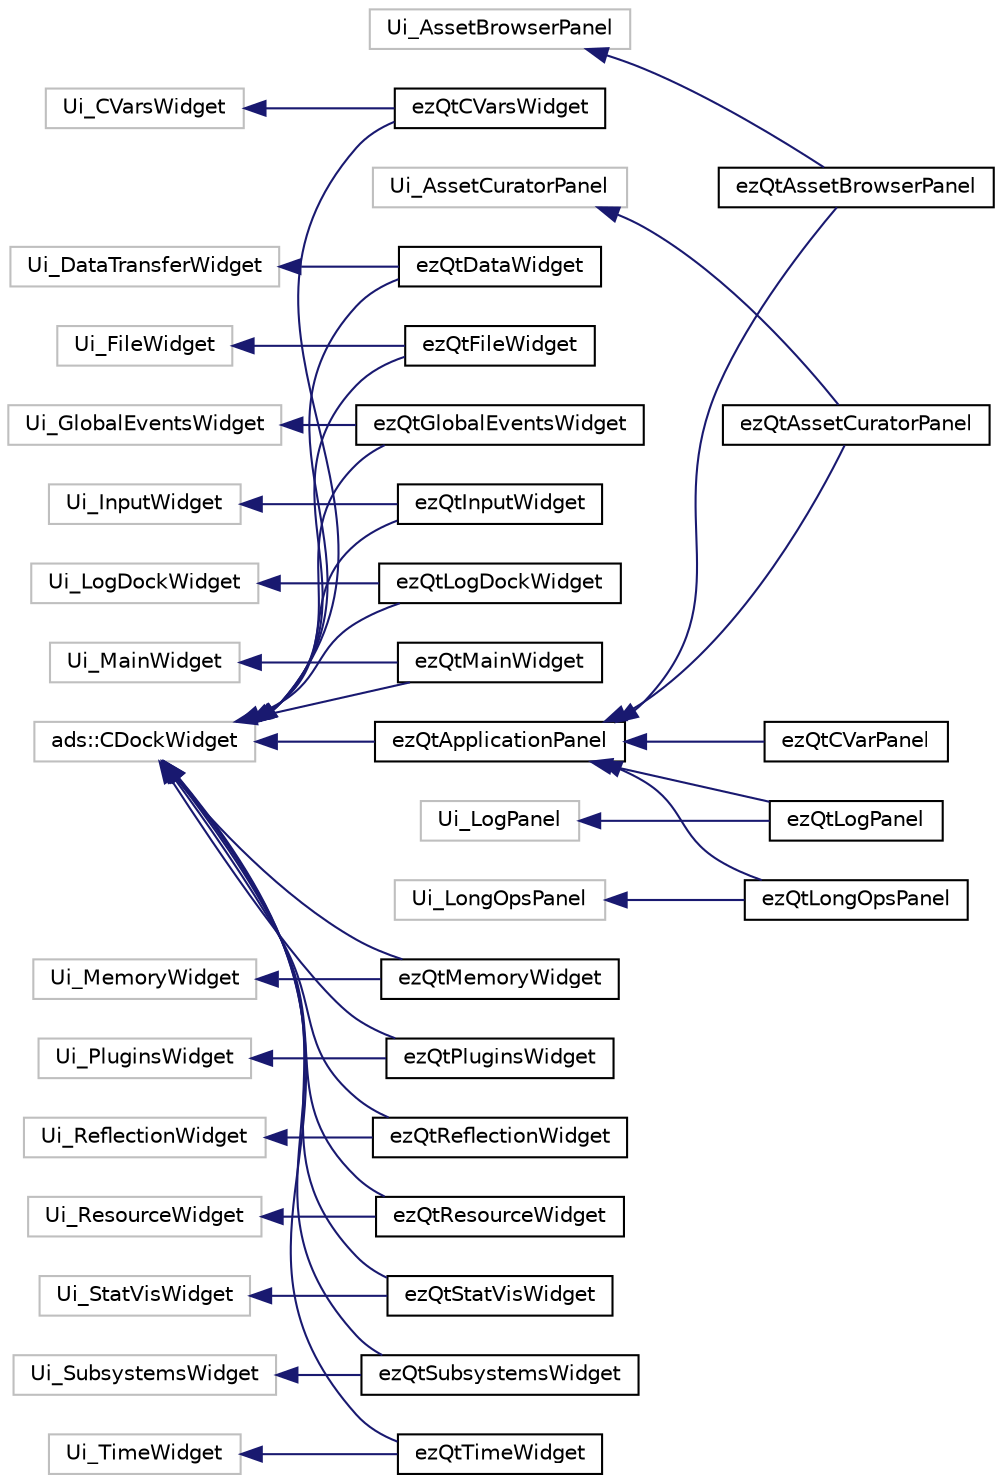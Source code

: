 digraph "Graphical Class Hierarchy"
{
 // LATEX_PDF_SIZE
  edge [fontname="Helvetica",fontsize="10",labelfontname="Helvetica",labelfontsize="10"];
  node [fontname="Helvetica",fontsize="10",shape=record];
  rankdir="LR";
  Node53 [label="ads::CDockWidget",height=0.2,width=0.4,color="grey75", fillcolor="white", style="filled",tooltip=" "];
  Node53 -> Node0 [dir="back",color="midnightblue",fontsize="10",style="solid",fontname="Helvetica"];
  Node0 [label="ezQtApplicationPanel",height=0.2,width=0.4,color="black", fillcolor="white", style="filled",URL="$d7/d1d/classez_qt_application_panel.htm",tooltip="Base class for all panels that are supposed to be application wide (not tied to some document)."];
  Node0 -> Node1 [dir="back",color="midnightblue",fontsize="10",style="solid",fontname="Helvetica"];
  Node1 [label="ezQtAssetBrowserPanel",height=0.2,width=0.4,color="black", fillcolor="white", style="filled",URL="$dc/df0/classez_qt_asset_browser_panel.htm",tooltip="The application wide panel that shows and asset browser."];
  Node0 -> Node2 [dir="back",color="midnightblue",fontsize="10",style="solid",fontname="Helvetica"];
  Node2 [label="ezQtAssetCuratorPanel",height=0.2,width=0.4,color="black", fillcolor="white", style="filled",URL="$dd/d3c/classez_qt_asset_curator_panel.htm",tooltip=" "];
  Node0 -> Node3 [dir="back",color="midnightblue",fontsize="10",style="solid",fontname="Helvetica"];
  Node3 [label="ezQtCVarPanel",height=0.2,width=0.4,color="black", fillcolor="white", style="filled",URL="$da/dab/classez_qt_c_var_panel.htm",tooltip=" "];
  Node0 -> Node4 [dir="back",color="midnightblue",fontsize="10",style="solid",fontname="Helvetica"];
  Node4 [label="ezQtLogPanel",height=0.2,width=0.4,color="black", fillcolor="white", style="filled",URL="$d7/dd1/classez_qt_log_panel.htm",tooltip="The application wide panel that shows the engine log output and the editor log output."];
  Node0 -> Node5 [dir="back",color="midnightblue",fontsize="10",style="solid",fontname="Helvetica"];
  Node5 [label="ezQtLongOpsPanel",height=0.2,width=0.4,color="black", fillcolor="white", style="filled",URL="$d6/de6/classez_qt_long_ops_panel.htm",tooltip="This panel listens to events from ezLongOpControllerManager and displays all currently known long ope..."];
  Node53 -> Node60 [dir="back",color="midnightblue",fontsize="10",style="solid",fontname="Helvetica"];
  Node60 [label="ezQtCVarsWidget",height=0.2,width=0.4,color="black", fillcolor="white", style="filled",URL="$d8/ded/classez_qt_c_vars_widget.htm",tooltip=" "];
  Node53 -> Node61 [dir="back",color="midnightblue",fontsize="10",style="solid",fontname="Helvetica"];
  Node61 [label="ezQtDataWidget",height=0.2,width=0.4,color="black", fillcolor="white", style="filled",URL="$d6/dec/classez_qt_data_widget.htm",tooltip=" "];
  Node53 -> Node62 [dir="back",color="midnightblue",fontsize="10",style="solid",fontname="Helvetica"];
  Node62 [label="ezQtFileWidget",height=0.2,width=0.4,color="black", fillcolor="white", style="filled",URL="$d0/d1b/classez_qt_file_widget.htm",tooltip=" "];
  Node53 -> Node63 [dir="back",color="midnightblue",fontsize="10",style="solid",fontname="Helvetica"];
  Node63 [label="ezQtGlobalEventsWidget",height=0.2,width=0.4,color="black", fillcolor="white", style="filled",URL="$de/d78/classez_qt_global_events_widget.htm",tooltip=" "];
  Node53 -> Node64 [dir="back",color="midnightblue",fontsize="10",style="solid",fontname="Helvetica"];
  Node64 [label="ezQtInputWidget",height=0.2,width=0.4,color="black", fillcolor="white", style="filled",URL="$de/dd3/classez_qt_input_widget.htm",tooltip=" "];
  Node53 -> Node65 [dir="back",color="midnightblue",fontsize="10",style="solid",fontname="Helvetica"];
  Node65 [label="ezQtLogDockWidget",height=0.2,width=0.4,color="black", fillcolor="white", style="filled",URL="$df/d57/classez_qt_log_dock_widget.htm",tooltip=" "];
  Node53 -> Node66 [dir="back",color="midnightblue",fontsize="10",style="solid",fontname="Helvetica"];
  Node66 [label="ezQtMainWidget",height=0.2,width=0.4,color="black", fillcolor="white", style="filled",URL="$d2/dbe/classez_qt_main_widget.htm",tooltip=" "];
  Node53 -> Node67 [dir="back",color="midnightblue",fontsize="10",style="solid",fontname="Helvetica"];
  Node67 [label="ezQtMemoryWidget",height=0.2,width=0.4,color="black", fillcolor="white", style="filled",URL="$d2/d61/classez_qt_memory_widget.htm",tooltip=" "];
  Node53 -> Node68 [dir="back",color="midnightblue",fontsize="10",style="solid",fontname="Helvetica"];
  Node68 [label="ezQtPluginsWidget",height=0.2,width=0.4,color="black", fillcolor="white", style="filled",URL="$d7/d15/classez_qt_plugins_widget.htm",tooltip=" "];
  Node53 -> Node69 [dir="back",color="midnightblue",fontsize="10",style="solid",fontname="Helvetica"];
  Node69 [label="ezQtReflectionWidget",height=0.2,width=0.4,color="black", fillcolor="white", style="filled",URL="$d7/d70/classez_qt_reflection_widget.htm",tooltip=" "];
  Node53 -> Node70 [dir="back",color="midnightblue",fontsize="10",style="solid",fontname="Helvetica"];
  Node70 [label="ezQtResourceWidget",height=0.2,width=0.4,color="black", fillcolor="white", style="filled",URL="$da/dc7/classez_qt_resource_widget.htm",tooltip=" "];
  Node53 -> Node71 [dir="back",color="midnightblue",fontsize="10",style="solid",fontname="Helvetica"];
  Node71 [label="ezQtStatVisWidget",height=0.2,width=0.4,color="black", fillcolor="white", style="filled",URL="$d8/d10/classez_qt_stat_vis_widget.htm",tooltip=" "];
  Node53 -> Node72 [dir="back",color="midnightblue",fontsize="10",style="solid",fontname="Helvetica"];
  Node72 [label="ezQtSubsystemsWidget",height=0.2,width=0.4,color="black", fillcolor="white", style="filled",URL="$db/d39/classez_qt_subsystems_widget.htm",tooltip=" "];
  Node53 -> Node73 [dir="back",color="midnightblue",fontsize="10",style="solid",fontname="Helvetica"];
  Node73 [label="ezQtTimeWidget",height=0.2,width=0.4,color="black", fillcolor="white", style="filled",URL="$d5/d38/classez_qt_time_widget.htm",tooltip=" "];
  Node4218 [label="Ui_AssetBrowserPanel",height=0.2,width=0.4,color="grey75", fillcolor="white", style="filled",tooltip=" "];
  Node4218 -> Node1 [dir="back",color="midnightblue",fontsize="10",style="solid",fontname="Helvetica"];
  Node4220 [label="Ui_AssetCuratorPanel",height=0.2,width=0.4,color="grey75", fillcolor="white", style="filled",tooltip=" "];
  Node4220 -> Node2 [dir="back",color="midnightblue",fontsize="10",style="solid",fontname="Helvetica"];
  Node4226 [label="Ui_CVarsWidget",height=0.2,width=0.4,color="grey75", fillcolor="white", style="filled",tooltip=" "];
  Node4226 -> Node60 [dir="back",color="midnightblue",fontsize="10",style="solid",fontname="Helvetica"];
  Node4228 [label="Ui_DataTransferWidget",height=0.2,width=0.4,color="grey75", fillcolor="white", style="filled",tooltip=" "];
  Node4228 -> Node61 [dir="back",color="midnightblue",fontsize="10",style="solid",fontname="Helvetica"];
  Node4247 [label="Ui_FileWidget",height=0.2,width=0.4,color="grey75", fillcolor="white", style="filled",tooltip=" "];
  Node4247 -> Node62 [dir="back",color="midnightblue",fontsize="10",style="solid",fontname="Helvetica"];
  Node4249 [label="Ui_GlobalEventsWidget",height=0.2,width=0.4,color="grey75", fillcolor="white", style="filled",tooltip=" "];
  Node4249 -> Node63 [dir="back",color="midnightblue",fontsize="10",style="solid",fontname="Helvetica"];
  Node4252 [label="Ui_InputWidget",height=0.2,width=0.4,color="grey75", fillcolor="white", style="filled",tooltip=" "];
  Node4252 -> Node64 [dir="back",color="midnightblue",fontsize="10",style="solid",fontname="Helvetica"];
  Node4253 [label="Ui_LogDockWidget",height=0.2,width=0.4,color="grey75", fillcolor="white", style="filled",tooltip=" "];
  Node4253 -> Node65 [dir="back",color="midnightblue",fontsize="10",style="solid",fontname="Helvetica"];
  Node4254 [label="Ui_LogPanel",height=0.2,width=0.4,color="grey75", fillcolor="white", style="filled",tooltip=" "];
  Node4254 -> Node4 [dir="back",color="midnightblue",fontsize="10",style="solid",fontname="Helvetica"];
  Node4256 [label="Ui_LongOpsPanel",height=0.2,width=0.4,color="grey75", fillcolor="white", style="filled",tooltip=" "];
  Node4256 -> Node5 [dir="back",color="midnightblue",fontsize="10",style="solid",fontname="Helvetica"];
  Node4257 [label="Ui_MainWidget",height=0.2,width=0.4,color="grey75", fillcolor="white", style="filled",tooltip=" "];
  Node4257 -> Node66 [dir="back",color="midnightblue",fontsize="10",style="solid",fontname="Helvetica"];
  Node4259 [label="Ui_MemoryWidget",height=0.2,width=0.4,color="grey75", fillcolor="white", style="filled",tooltip=" "];
  Node4259 -> Node67 [dir="back",color="midnightblue",fontsize="10",style="solid",fontname="Helvetica"];
  Node4262 [label="Ui_PluginsWidget",height=0.2,width=0.4,color="grey75", fillcolor="white", style="filled",tooltip=" "];
  Node4262 -> Node68 [dir="back",color="midnightblue",fontsize="10",style="solid",fontname="Helvetica"];
  Node4264 [label="Ui_ReflectionWidget",height=0.2,width=0.4,color="grey75", fillcolor="white", style="filled",tooltip=" "];
  Node4264 -> Node69 [dir="back",color="midnightblue",fontsize="10",style="solid",fontname="Helvetica"];
  Node4265 [label="Ui_ResourceWidget",height=0.2,width=0.4,color="grey75", fillcolor="white", style="filled",tooltip=" "];
  Node4265 -> Node70 [dir="back",color="midnightblue",fontsize="10",style="solid",fontname="Helvetica"];
  Node4269 [label="Ui_StatVisWidget",height=0.2,width=0.4,color="grey75", fillcolor="white", style="filled",tooltip=" "];
  Node4269 -> Node71 [dir="back",color="midnightblue",fontsize="10",style="solid",fontname="Helvetica"];
  Node4270 [label="Ui_SubsystemsWidget",height=0.2,width=0.4,color="grey75", fillcolor="white", style="filled",tooltip=" "];
  Node4270 -> Node72 [dir="back",color="midnightblue",fontsize="10",style="solid",fontname="Helvetica"];
  Node4271 [label="Ui_TimeWidget",height=0.2,width=0.4,color="grey75", fillcolor="white", style="filled",tooltip=" "];
  Node4271 -> Node73 [dir="back",color="midnightblue",fontsize="10",style="solid",fontname="Helvetica"];
}
